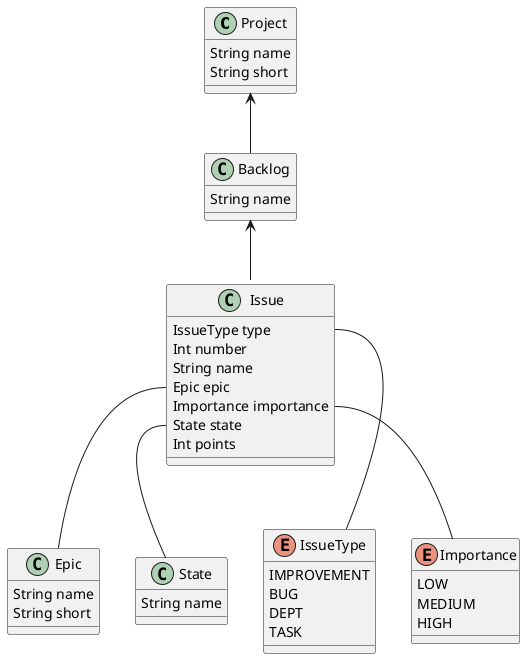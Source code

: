 @startuml
'https://plantuml.com/class-diagram

class Project {
    String name
    String short
}

class Backlog {
    String name
}

class Issue {
    IssueType type
    Int number
    String name
    Epic epic
    Importance importance
    State state
    Int points
}

class Epic {
    String name
    String short
}

class State {
    String name
}

enum IssueType {
    IMPROVEMENT
    BUG
    DEPT
    TASK
}

enum Importance {
    LOW
    MEDIUM
    HIGH
}

Project <-- Backlog
Backlog <-- Issue
Issue::type -- IssueType
Issue::epic -- Epic
Issue::importance -- Importance
Issue::state -- State

@enduml
